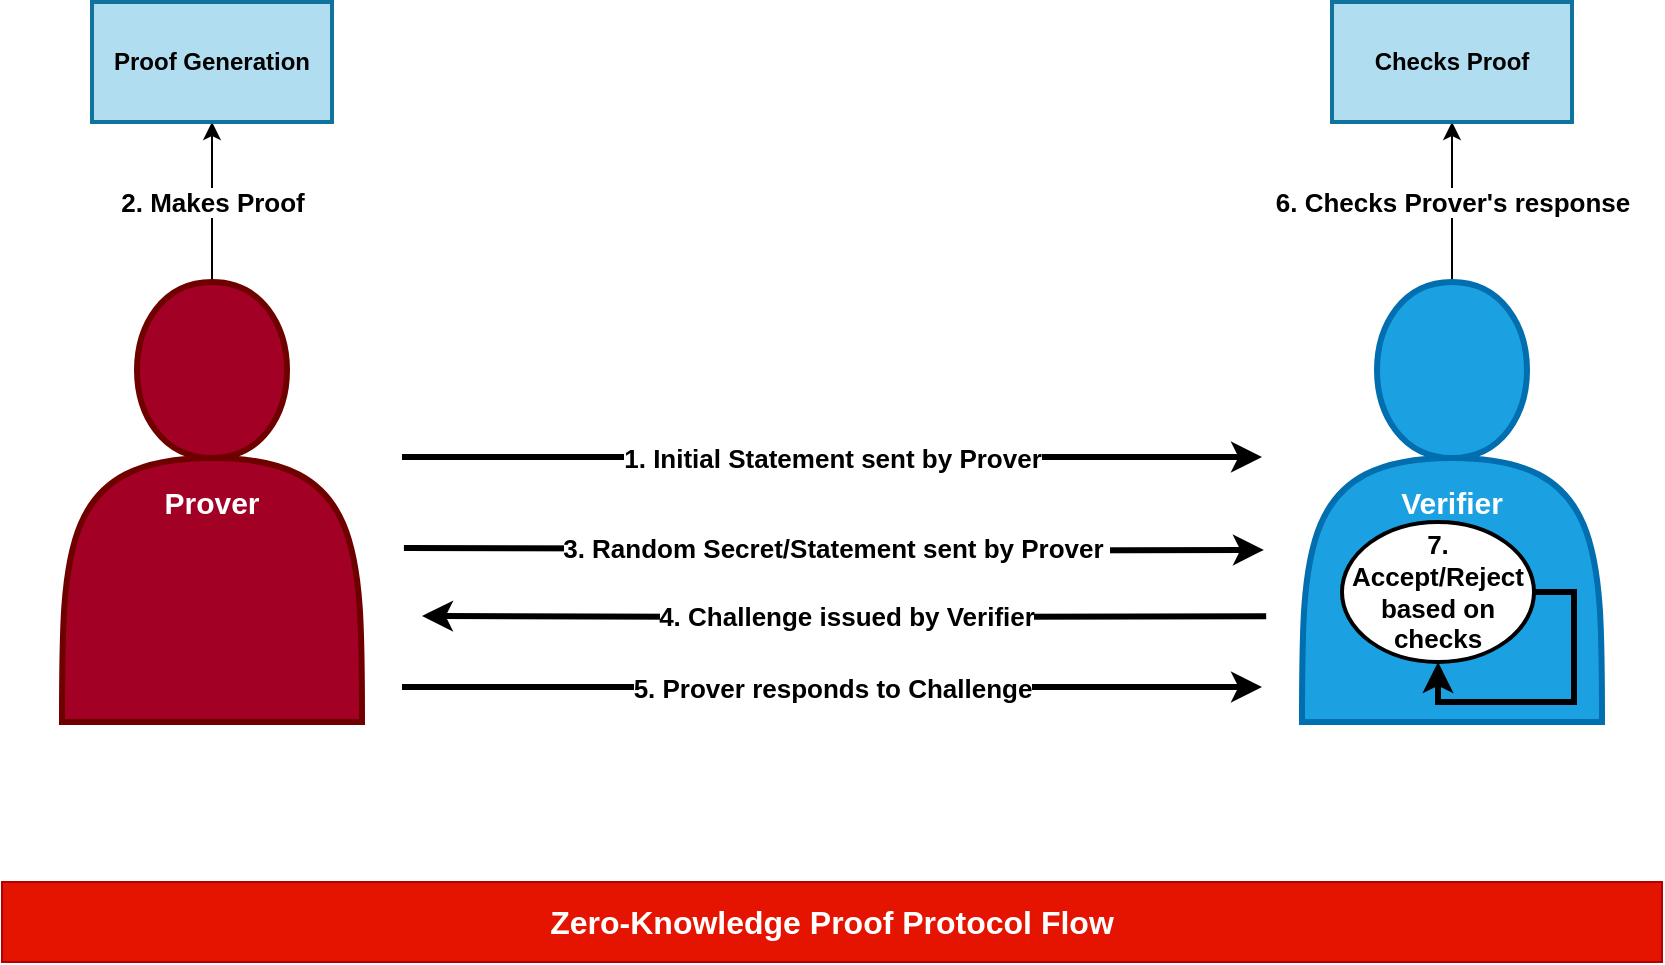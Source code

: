 <mxfile version="21.3.4" type="device">
  <diagram name="Page-1" id="2kg5-HkzBw4idW8L5xDF">
    <mxGraphModel dx="954" dy="647" grid="1" gridSize="10" guides="1" tooltips="1" connect="1" arrows="1" fold="1" page="1" pageScale="1" pageWidth="827" pageHeight="1169" math="0" shadow="0">
      <root>
        <mxCell id="0" />
        <mxCell id="1" parent="0" />
        <mxCell id="Xj_rjUO3NUVVxdjrDqMI-4" value="1. Initial Statement sent by Prover" style="edgeStyle=orthogonalEdgeStyle;rounded=0;orthogonalLoop=1;jettySize=auto;html=1;exitX=1;exitY=0.25;exitDx=0;exitDy=0;entryX=0;entryY=0.25;entryDx=0;entryDy=0;fontStyle=1;fontSize=13;strokeWidth=3;" edge="1" parent="1">
          <mxGeometry relative="1" as="geometry">
            <mxPoint x="200" y="257.5" as="sourcePoint" />
            <mxPoint x="630" y="257.5" as="targetPoint" />
          </mxGeometry>
        </mxCell>
        <mxCell id="Xj_rjUO3NUVVxdjrDqMI-5" value="4. Challenge issued by Verifier" style="edgeStyle=orthogonalEdgeStyle;rounded=0;orthogonalLoop=1;jettySize=auto;html=1;exitX=0.011;exitY=0.596;exitDx=0;exitDy=0;exitPerimeter=0;fontStyle=1;fontSize=13;strokeWidth=3;" edge="1" parent="1">
          <mxGeometry x="-0.003" relative="1" as="geometry">
            <mxPoint x="632.09" y="337.08" as="sourcePoint" />
            <mxPoint x="210" y="337" as="targetPoint" />
            <mxPoint y="-1" as="offset" />
          </mxGeometry>
        </mxCell>
        <mxCell id="Xj_rjUO3NUVVxdjrDqMI-13" value="5. Prover responds to Challenge" style="edgeStyle=orthogonalEdgeStyle;rounded=0;orthogonalLoop=1;jettySize=auto;html=1;exitX=1;exitY=0.75;exitDx=0;exitDy=0;entryX=0;entryY=0.75;entryDx=0;entryDy=0;fontStyle=1;fontSize=13;strokeWidth=3;" edge="1" parent="1">
          <mxGeometry relative="1" as="geometry">
            <mxPoint x="200" y="372.5" as="sourcePoint" />
            <mxPoint x="630" y="372.5" as="targetPoint" />
            <mxPoint as="offset" />
          </mxGeometry>
        </mxCell>
        <mxCell id="Xj_rjUO3NUVVxdjrDqMI-14" value="3. Random Secret/Statement sent by Prover&amp;nbsp;" style="edgeStyle=orthogonalEdgeStyle;rounded=0;orthogonalLoop=1;jettySize=auto;html=1;exitX=1.005;exitY=0.448;exitDx=0;exitDy=0;entryX=0.005;entryY=0.452;entryDx=0;entryDy=0;entryPerimeter=0;exitPerimeter=0;fontStyle=1;fontSize=13;strokeWidth=3;" edge="1" parent="1">
          <mxGeometry relative="1" as="geometry">
            <mxPoint x="200.95" y="303.04" as="sourcePoint" />
            <mxPoint x="630.95" y="303.96" as="targetPoint" />
          </mxGeometry>
        </mxCell>
        <mxCell id="Xj_rjUO3NUVVxdjrDqMI-21" value="Zero-Knowledge Proof Protocol Flow" style="text;html=1;align=center;verticalAlign=middle;whiteSpace=wrap;rounded=0;fillColor=#e51400;strokeColor=#B20000;fontStyle=1;fontSize=16;fontColor=#ffffff;" vertex="1" parent="1">
          <mxGeometry y="470" width="830" height="40" as="geometry" />
        </mxCell>
        <mxCell id="Xj_rjUO3NUVVxdjrDqMI-26" value="2. Makes Proof" style="edgeStyle=orthogonalEdgeStyle;rounded=0;orthogonalLoop=1;jettySize=auto;html=1;exitX=0.5;exitY=0;exitDx=0;exitDy=0;entryX=0.5;entryY=1;entryDx=0;entryDy=0;fontStyle=1;fontSize=13;" edge="1" parent="1" source="Xj_rjUO3NUVVxdjrDqMI-22" target="Xj_rjUO3NUVVxdjrDqMI-24">
          <mxGeometry relative="1" as="geometry" />
        </mxCell>
        <mxCell id="Xj_rjUO3NUVVxdjrDqMI-22" value="Prover" style="shape=actor;whiteSpace=wrap;html=1;fillColor=#a20025;strokeColor=#6F0000;strokeWidth=3;fontStyle=1;fontSize=15;fontColor=#ffffff;" vertex="1" parent="1">
          <mxGeometry x="30" y="170" width="150" height="220" as="geometry" />
        </mxCell>
        <mxCell id="Xj_rjUO3NUVVxdjrDqMI-27" value="6. Checks Prover&#39;s response" style="edgeStyle=orthogonalEdgeStyle;rounded=0;orthogonalLoop=1;jettySize=auto;html=1;exitX=0.5;exitY=0;exitDx=0;exitDy=0;entryX=0.5;entryY=1;entryDx=0;entryDy=0;fontStyle=1;fontSize=13;" edge="1" parent="1" source="Xj_rjUO3NUVVxdjrDqMI-23" target="Xj_rjUO3NUVVxdjrDqMI-25">
          <mxGeometry relative="1" as="geometry" />
        </mxCell>
        <mxCell id="Xj_rjUO3NUVVxdjrDqMI-23" value="Verifier" style="shape=actor;whiteSpace=wrap;html=1;fillColor=#1ba1e2;strokeColor=#006EAF;strokeWidth=3;fontStyle=1;fontSize=15;fontColor=#ffffff;" vertex="1" parent="1">
          <mxGeometry x="650" y="170" width="150" height="220" as="geometry" />
        </mxCell>
        <mxCell id="Xj_rjUO3NUVVxdjrDqMI-15" value="7. Accept/Reject based on checks" style="ellipse;whiteSpace=wrap;html=1;fontStyle=1;fontSize=13;strokeWidth=2;" vertex="1" parent="1">
          <mxGeometry x="670" y="290" width="96" height="70" as="geometry" />
        </mxCell>
        <mxCell id="Xj_rjUO3NUVVxdjrDqMI-17" style="edgeStyle=orthogonalEdgeStyle;rounded=0;orthogonalLoop=1;jettySize=auto;html=1;exitX=1;exitY=0.5;exitDx=0;exitDy=0;entryX=0.5;entryY=1;entryDx=0;entryDy=0;strokeWidth=3;" edge="1" parent="1" source="Xj_rjUO3NUVVxdjrDqMI-15" target="Xj_rjUO3NUVVxdjrDqMI-15">
          <mxGeometry relative="1" as="geometry" />
        </mxCell>
        <mxCell id="Xj_rjUO3NUVVxdjrDqMI-24" value="Proof Generation" style="rounded=0;whiteSpace=wrap;html=1;fillColor=#b1ddf0;strokeColor=#10739e;strokeWidth=2;fontSize=12;fontStyle=1" vertex="1" parent="1">
          <mxGeometry x="45" y="30" width="120" height="60" as="geometry" />
        </mxCell>
        <mxCell id="Xj_rjUO3NUVVxdjrDqMI-25" value="Checks Proof" style="rounded=0;whiteSpace=wrap;html=1;fillColor=#b1ddf0;strokeColor=#10739e;strokeWidth=2;fontSize=12;fontStyle=1" vertex="1" parent="1">
          <mxGeometry x="665" y="30" width="120" height="60" as="geometry" />
        </mxCell>
      </root>
    </mxGraphModel>
  </diagram>
</mxfile>
